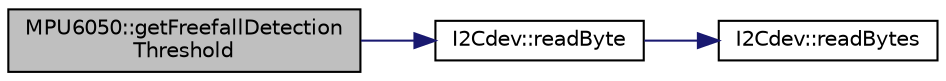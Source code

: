 digraph "MPU6050::getFreefallDetectionThreshold"
{
  edge [fontname="Helvetica",fontsize="10",labelfontname="Helvetica",labelfontsize="10"];
  node [fontname="Helvetica",fontsize="10",shape=record];
  rankdir="LR";
  Node166 [label="MPU6050::getFreefallDetection\lThreshold",height=0.2,width=0.4,color="black", fillcolor="grey75", style="filled", fontcolor="black"];
  Node166 -> Node167 [color="midnightblue",fontsize="10",style="solid",fontname="Helvetica"];
  Node167 [label="I2Cdev::readByte",height=0.2,width=0.4,color="black", fillcolor="white", style="filled",URL="$class_i2_cdev.html#aef1db446b45660c6631fc780278ac366",tooltip="Read single byte from an 8-bit device register. "];
  Node167 -> Node168 [color="midnightblue",fontsize="10",style="solid",fontname="Helvetica"];
  Node168 [label="I2Cdev::readBytes",height=0.2,width=0.4,color="black", fillcolor="white", style="filled",URL="$class_i2_cdev.html#ae1eed9468ce4653e080bfd8481d2ac88",tooltip="Read multiple bytes from an 8-bit device register. "];
}
